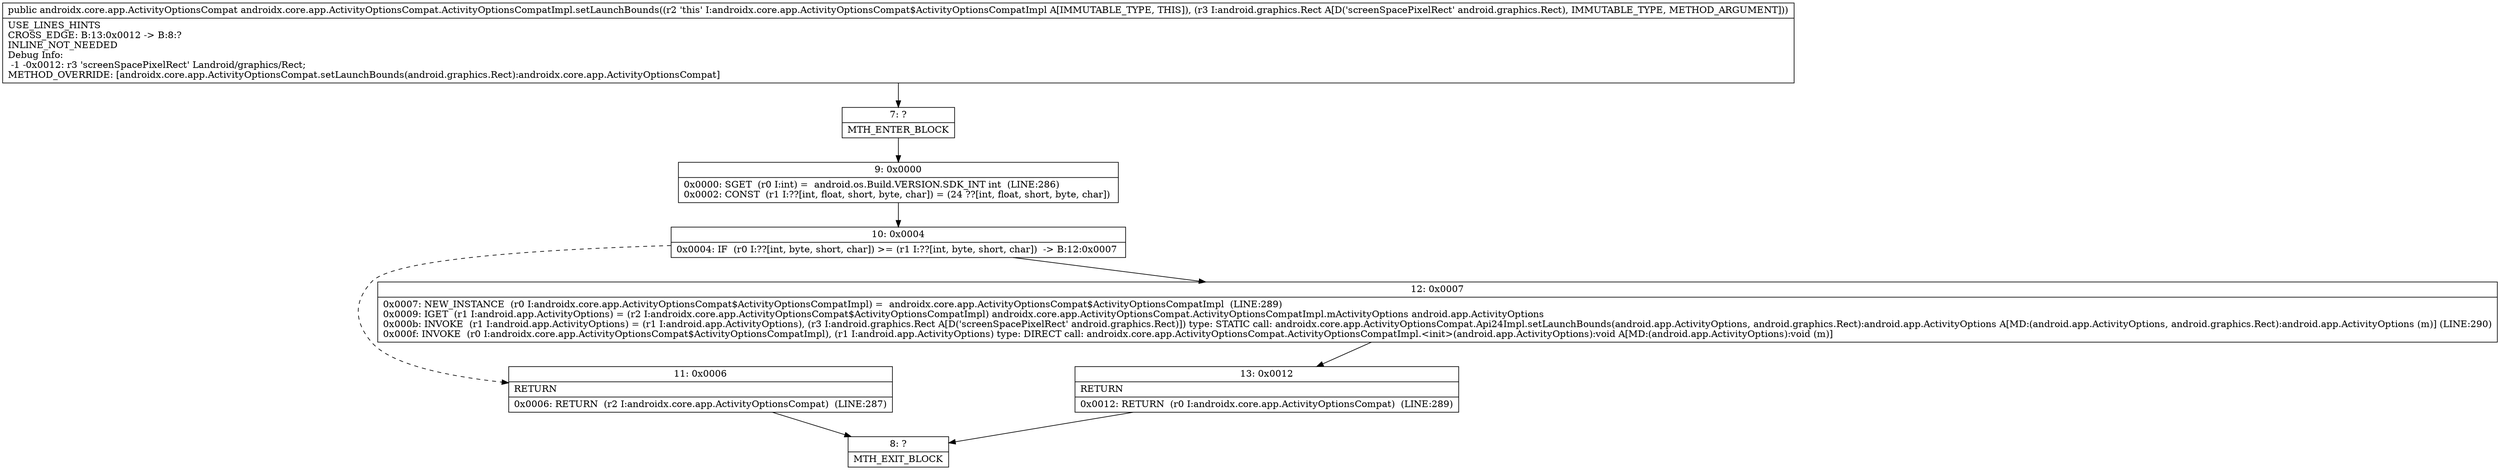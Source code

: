 digraph "CFG forandroidx.core.app.ActivityOptionsCompat.ActivityOptionsCompatImpl.setLaunchBounds(Landroid\/graphics\/Rect;)Landroidx\/core\/app\/ActivityOptionsCompat;" {
Node_7 [shape=record,label="{7\:\ ?|MTH_ENTER_BLOCK\l}"];
Node_9 [shape=record,label="{9\:\ 0x0000|0x0000: SGET  (r0 I:int) =  android.os.Build.VERSION.SDK_INT int  (LINE:286)\l0x0002: CONST  (r1 I:??[int, float, short, byte, char]) = (24 ??[int, float, short, byte, char]) \l}"];
Node_10 [shape=record,label="{10\:\ 0x0004|0x0004: IF  (r0 I:??[int, byte, short, char]) \>= (r1 I:??[int, byte, short, char])  \-\> B:12:0x0007 \l}"];
Node_11 [shape=record,label="{11\:\ 0x0006|RETURN\l|0x0006: RETURN  (r2 I:androidx.core.app.ActivityOptionsCompat)  (LINE:287)\l}"];
Node_8 [shape=record,label="{8\:\ ?|MTH_EXIT_BLOCK\l}"];
Node_12 [shape=record,label="{12\:\ 0x0007|0x0007: NEW_INSTANCE  (r0 I:androidx.core.app.ActivityOptionsCompat$ActivityOptionsCompatImpl) =  androidx.core.app.ActivityOptionsCompat$ActivityOptionsCompatImpl  (LINE:289)\l0x0009: IGET  (r1 I:android.app.ActivityOptions) = (r2 I:androidx.core.app.ActivityOptionsCompat$ActivityOptionsCompatImpl) androidx.core.app.ActivityOptionsCompat.ActivityOptionsCompatImpl.mActivityOptions android.app.ActivityOptions \l0x000b: INVOKE  (r1 I:android.app.ActivityOptions) = (r1 I:android.app.ActivityOptions), (r3 I:android.graphics.Rect A[D('screenSpacePixelRect' android.graphics.Rect)]) type: STATIC call: androidx.core.app.ActivityOptionsCompat.Api24Impl.setLaunchBounds(android.app.ActivityOptions, android.graphics.Rect):android.app.ActivityOptions A[MD:(android.app.ActivityOptions, android.graphics.Rect):android.app.ActivityOptions (m)] (LINE:290)\l0x000f: INVOKE  (r0 I:androidx.core.app.ActivityOptionsCompat$ActivityOptionsCompatImpl), (r1 I:android.app.ActivityOptions) type: DIRECT call: androidx.core.app.ActivityOptionsCompat.ActivityOptionsCompatImpl.\<init\>(android.app.ActivityOptions):void A[MD:(android.app.ActivityOptions):void (m)]\l}"];
Node_13 [shape=record,label="{13\:\ 0x0012|RETURN\l|0x0012: RETURN  (r0 I:androidx.core.app.ActivityOptionsCompat)  (LINE:289)\l}"];
MethodNode[shape=record,label="{public androidx.core.app.ActivityOptionsCompat androidx.core.app.ActivityOptionsCompat.ActivityOptionsCompatImpl.setLaunchBounds((r2 'this' I:androidx.core.app.ActivityOptionsCompat$ActivityOptionsCompatImpl A[IMMUTABLE_TYPE, THIS]), (r3 I:android.graphics.Rect A[D('screenSpacePixelRect' android.graphics.Rect), IMMUTABLE_TYPE, METHOD_ARGUMENT]))  | USE_LINES_HINTS\lCROSS_EDGE: B:13:0x0012 \-\> B:8:?\lINLINE_NOT_NEEDED\lDebug Info:\l  \-1 \-0x0012: r3 'screenSpacePixelRect' Landroid\/graphics\/Rect;\lMETHOD_OVERRIDE: [androidx.core.app.ActivityOptionsCompat.setLaunchBounds(android.graphics.Rect):androidx.core.app.ActivityOptionsCompat]\l}"];
MethodNode -> Node_7;Node_7 -> Node_9;
Node_9 -> Node_10;
Node_10 -> Node_11[style=dashed];
Node_10 -> Node_12;
Node_11 -> Node_8;
Node_12 -> Node_13;
Node_13 -> Node_8;
}

